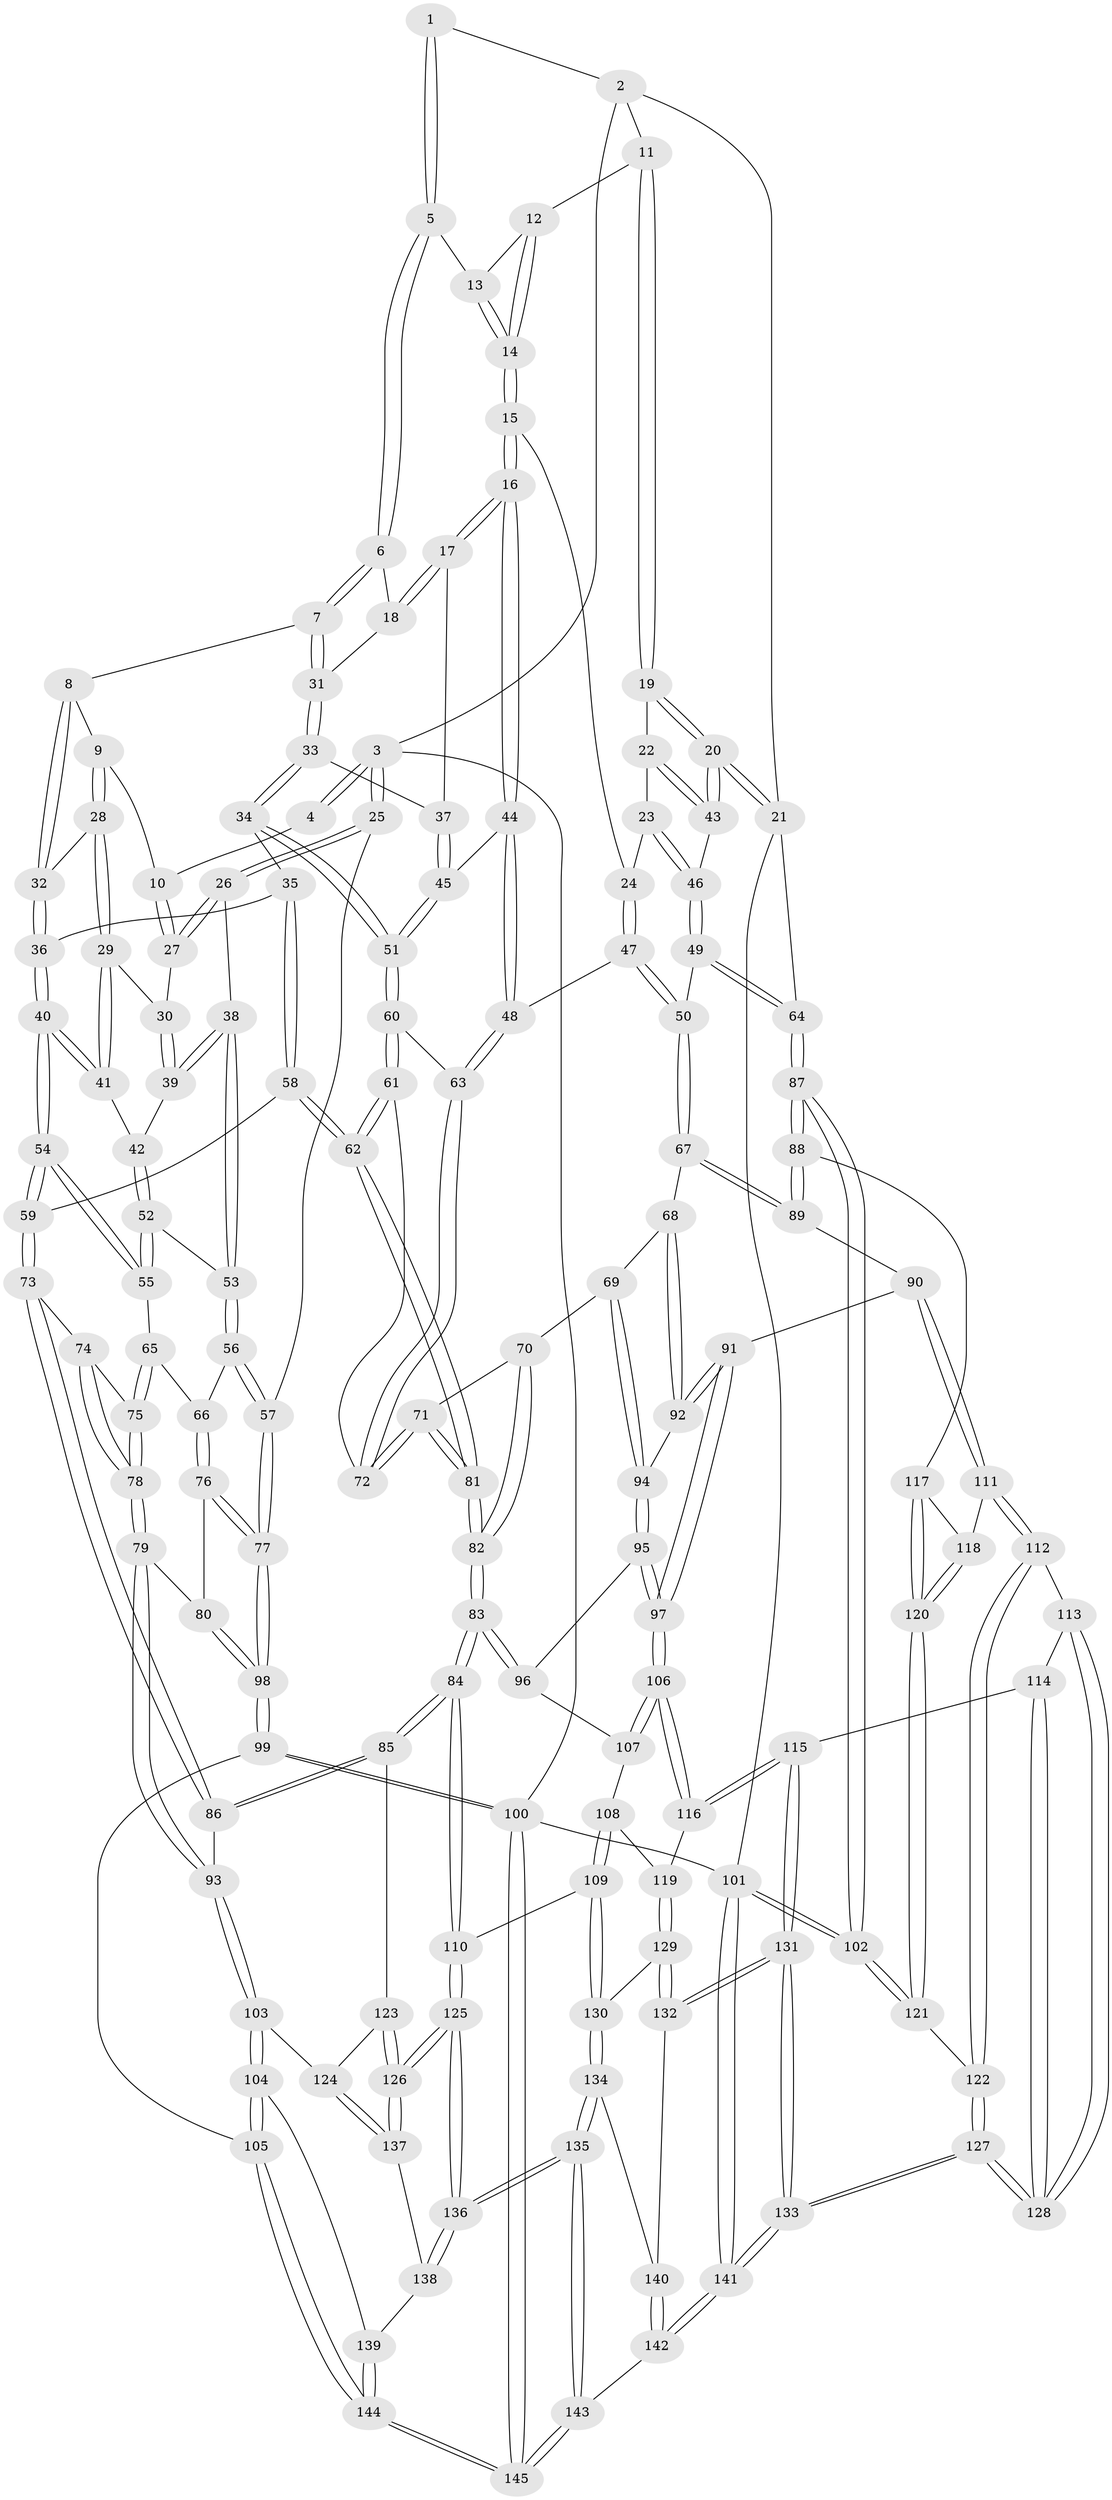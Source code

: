 // Generated by graph-tools (version 1.1) at 2025/27/03/15/25 16:27:56]
// undirected, 145 vertices, 359 edges
graph export_dot {
graph [start="1"]
  node [color=gray90,style=filled];
  1 [pos="+0.5016501906893059+0"];
  2 [pos="+0.804812719517079+0"];
  3 [pos="+0+0"];
  4 [pos="+0.3168671302545848+0"];
  5 [pos="+0.5205694832245845+0"];
  6 [pos="+0.5178787938232244+0"];
  7 [pos="+0.37199533436861176+0.1549825947940307"];
  8 [pos="+0.33644348413814346+0.14476746426844564"];
  9 [pos="+0.2529833111335165+0.0741055278488368"];
  10 [pos="+0.2529363041000721+0.07406277878361503"];
  11 [pos="+0.8392037655942639+0.026804648224488244"];
  12 [pos="+0.750892302818834+0.09441538851379626"];
  13 [pos="+0.5676107348590529+0"];
  14 [pos="+0.7086493532315528+0.15834749708249"];
  15 [pos="+0.7023411489544605+0.19021570988941586"];
  16 [pos="+0.650366961564302+0.22735701140462755"];
  17 [pos="+0.5444298503817648+0.1965999909105122"];
  18 [pos="+0.5273226389887141+0.08635242097391062"];
  19 [pos="+0.8601143966257916+0.054982149844812686"];
  20 [pos="+1+0.15656294967039788"];
  21 [pos="+1+0.15511993806086563"];
  22 [pos="+0.8707638625632741+0.20907289340591595"];
  23 [pos="+0.8565300465799969+0.22566268733029546"];
  24 [pos="+0.8321918844996052+0.23468776582351084"];
  25 [pos="+0+0.00011056325824993201"];
  26 [pos="+0+0.15354054294370206"];
  27 [pos="+0.2485651839206672+0.0786857821139485"];
  28 [pos="+0.306260472538075+0.22527498122822967"];
  29 [pos="+0.2530941994470403+0.22311590332302553"];
  30 [pos="+0.2303143943774557+0.16712880195333088"];
  31 [pos="+0.38696485256640245+0.17360680815801724"];
  32 [pos="+0.3163035063735597+0.227043177861254"];
  33 [pos="+0.43154061237662544+0.2490255803288696"];
  34 [pos="+0.42626326348584914+0.25573904686367066"];
  35 [pos="+0.3885686667528086+0.2764656307359152"];
  36 [pos="+0.3559281080927954+0.27370509899334466"];
  37 [pos="+0.5273262828161339+0.21308113133186382"];
  38 [pos="+0.06379230772735388+0.2379504528093819"];
  39 [pos="+0.11466820616033535+0.24919755332865223"];
  40 [pos="+0.26702777084164975+0.32200732069032273"];
  41 [pos="+0.23271157171513948+0.2914953674994825"];
  42 [pos="+0.17014333436356927+0.2891428826944037"];
  43 [pos="+1+0.21454336147760197"];
  44 [pos="+0.6723227705824153+0.32534563008148415"];
  45 [pos="+0.5428968366083314+0.34645279524451866"];
  46 [pos="+0.9192972980854384+0.3488457566602325"];
  47 [pos="+0.7577445779230767+0.38388448028979383"];
  48 [pos="+0.7102082738491339+0.3865817129283947"];
  49 [pos="+0.9232043844804292+0.4637133766075809"];
  50 [pos="+0.9115110892892806+0.4698414388812434"];
  51 [pos="+0.5026467629268095+0.42808750704744697"];
  52 [pos="+0.15843536377917944+0.3921452114006863"];
  53 [pos="+0.06694184374769599+0.3837803503000484"];
  54 [pos="+0.27675107161082574+0.44824055024552567"];
  55 [pos="+0.2039368391281035+0.43856676510714104"];
  56 [pos="+0.04726565319406888+0.4078435948766479"];
  57 [pos="+0+0.45936692186682276"];
  58 [pos="+0.3688398404274968+0.4763702506103696"];
  59 [pos="+0.31001157066106105+0.4769590060884852"];
  60 [pos="+0.5025931645475044+0.4285728547053198"];
  61 [pos="+0.4774506649102896+0.4693576623108715"];
  62 [pos="+0.443566723553937+0.5017802043165571"];
  63 [pos="+0.7004533890945015+0.3993649241389707"];
  64 [pos="+1+0.4504433746124832"];
  65 [pos="+0.13036745615744472+0.4911846303116733"];
  66 [pos="+0.09179916858588599+0.4898441368119759"];
  67 [pos="+0.9104016234064557+0.4723591817044244"];
  68 [pos="+0.7774720006046579+0.540416356802566"];
  69 [pos="+0.6842345285389689+0.5506427100468139"];
  70 [pos="+0.6841942899395433+0.5506020060343262"];
  71 [pos="+0.6834477547660166+0.5478788399052181"];
  72 [pos="+0.6760427936007285+0.5063471056772233"];
  73 [pos="+0.2826878266672465+0.5252603743366919"];
  74 [pos="+0.24274500985733766+0.5373647065699578"];
  75 [pos="+0.14670079260997862+0.5361257831427626"];
  76 [pos="+0.07733536848995268+0.5076469431483214"];
  77 [pos="+0+0.5466210647504336"];
  78 [pos="+0.14288162777482624+0.5938141946011263"];
  79 [pos="+0.1207150683993344+0.6427373462622946"];
  80 [pos="+0.07507946757673088+0.636886749250159"];
  81 [pos="+0.44557003472476575+0.5076016164091808"];
  82 [pos="+0.48231572411489954+0.6376053469980144"];
  83 [pos="+0.48166784458747813+0.6529419834850364"];
  84 [pos="+0.44276039110893173+0.7340090695149973"];
  85 [pos="+0.2870052859962368+0.7183277488935567"];
  86 [pos="+0.2500835016034832+0.6931134967141331"];
  87 [pos="+1+0.7534747932038639"];
  88 [pos="+1+0.7434054353628023"];
  89 [pos="+0.8943475800625192+0.6500002540199121"];
  90 [pos="+0.8623006376948839+0.6680694909117689"];
  91 [pos="+0.836937876717792+0.6681301271387502"];
  92 [pos="+0.7924497170109011+0.6170592483493715"];
  93 [pos="+0.19230658694801578+0.6954156938008638"];
  94 [pos="+0.6915166989164613+0.5794040461711453"];
  95 [pos="+0.6924223200654906+0.6591478520692958"];
  96 [pos="+0.5268951481359939+0.662750602073842"];
  97 [pos="+0.7217147676248576+0.7098713194118685"];
  98 [pos="+0+0.7137542817731042"];
  99 [pos="+0+0.8175508028819525"];
  100 [pos="+0+1"];
  101 [pos="+1+1"];
  102 [pos="+1+1"];
  103 [pos="+0.1250356895815154+0.8076002890549819"];
  104 [pos="+0.023269223487596358+0.8499144560057507"];
  105 [pos="+0+0.846596093771767"];
  106 [pos="+0.7090453106248767+0.7481000339622723"];
  107 [pos="+0.6252160135006072+0.7235112484022246"];
  108 [pos="+0.5897291621009617+0.7666008522228283"];
  109 [pos="+0.4578019660677408+0.7550104440039955"];
  110 [pos="+0.44671542108130785+0.7461715830247448"];
  111 [pos="+0.8548948105111729+0.7553356734270616"];
  112 [pos="+0.8041523244907682+0.8038548046055833"];
  113 [pos="+0.7992834317215267+0.8045635486372755"];
  114 [pos="+0.715795583127255+0.7884063578433831"];
  115 [pos="+0.7128578259652404+0.7869570132905374"];
  116 [pos="+0.7079956968136091+0.7820728488087892"];
  117 [pos="+1+0.7712799459005353"];
  118 [pos="+0.8735271629968554+0.7775418555570928"];
  119 [pos="+0.6787260307623894+0.7969572144871712"];
  120 [pos="+0.9030302968940743+0.8692715256981414"];
  121 [pos="+0.8985064260020991+0.8771662158990091"];
  122 [pos="+0.8973466851355971+0.8776344705585002"];
  123 [pos="+0.2707265529818672+0.7828875511215598"];
  124 [pos="+0.19555840904123772+0.8561797780461378"];
  125 [pos="+0.35063697815846523+0.9715588798504181"];
  126 [pos="+0.2940626948308445+0.9020327201339123"];
  127 [pos="+0.8125874863812803+0.9541607286661502"];
  128 [pos="+0.8049105300063769+0.9331122947817921"];
  129 [pos="+0.6346190821676223+0.841039259326312"];
  130 [pos="+0.5559764116680105+0.8711203646238096"];
  131 [pos="+0.7094172120808245+0.9628894403650654"];
  132 [pos="+0.689808287502998+0.9501257579460551"];
  133 [pos="+0.7704634384476585+1"];
  134 [pos="+0.5560243858480488+0.881950194356618"];
  135 [pos="+0.3559697468016416+1"];
  136 [pos="+0.35285743481532117+1"];
  137 [pos="+0.19852222664801294+0.863387799583134"];
  138 [pos="+0.18564511664742167+0.9000106342110307"];
  139 [pos="+0.14074415598567663+0.9501326186809471"];
  140 [pos="+0.5779658135010733+0.9220551002137534"];
  141 [pos="+0.7795116577539276+1"];
  142 [pos="+0.5424669534537935+1"];
  143 [pos="+0.3409420795158306+1"];
  144 [pos="+0.19829577766652282+1"];
  145 [pos="+0.2547667674477515+1"];
  1 -- 2;
  1 -- 5;
  1 -- 5;
  2 -- 3;
  2 -- 11;
  2 -- 21;
  3 -- 4;
  3 -- 4;
  3 -- 25;
  3 -- 25;
  3 -- 100;
  4 -- 10;
  5 -- 6;
  5 -- 6;
  5 -- 13;
  6 -- 7;
  6 -- 7;
  6 -- 18;
  7 -- 8;
  7 -- 31;
  7 -- 31;
  8 -- 9;
  8 -- 32;
  8 -- 32;
  9 -- 10;
  9 -- 28;
  9 -- 28;
  10 -- 27;
  10 -- 27;
  11 -- 12;
  11 -- 19;
  11 -- 19;
  12 -- 13;
  12 -- 14;
  12 -- 14;
  13 -- 14;
  13 -- 14;
  14 -- 15;
  14 -- 15;
  15 -- 16;
  15 -- 16;
  15 -- 24;
  16 -- 17;
  16 -- 17;
  16 -- 44;
  16 -- 44;
  17 -- 18;
  17 -- 18;
  17 -- 37;
  18 -- 31;
  19 -- 20;
  19 -- 20;
  19 -- 22;
  20 -- 21;
  20 -- 21;
  20 -- 43;
  20 -- 43;
  21 -- 64;
  21 -- 101;
  22 -- 23;
  22 -- 43;
  22 -- 43;
  23 -- 24;
  23 -- 46;
  23 -- 46;
  24 -- 47;
  24 -- 47;
  25 -- 26;
  25 -- 26;
  25 -- 57;
  26 -- 27;
  26 -- 27;
  26 -- 38;
  27 -- 30;
  28 -- 29;
  28 -- 29;
  28 -- 32;
  29 -- 30;
  29 -- 41;
  29 -- 41;
  30 -- 39;
  30 -- 39;
  31 -- 33;
  31 -- 33;
  32 -- 36;
  32 -- 36;
  33 -- 34;
  33 -- 34;
  33 -- 37;
  34 -- 35;
  34 -- 51;
  34 -- 51;
  35 -- 36;
  35 -- 58;
  35 -- 58;
  36 -- 40;
  36 -- 40;
  37 -- 45;
  37 -- 45;
  38 -- 39;
  38 -- 39;
  38 -- 53;
  38 -- 53;
  39 -- 42;
  40 -- 41;
  40 -- 41;
  40 -- 54;
  40 -- 54;
  41 -- 42;
  42 -- 52;
  42 -- 52;
  43 -- 46;
  44 -- 45;
  44 -- 48;
  44 -- 48;
  45 -- 51;
  45 -- 51;
  46 -- 49;
  46 -- 49;
  47 -- 48;
  47 -- 50;
  47 -- 50;
  48 -- 63;
  48 -- 63;
  49 -- 50;
  49 -- 64;
  49 -- 64;
  50 -- 67;
  50 -- 67;
  51 -- 60;
  51 -- 60;
  52 -- 53;
  52 -- 55;
  52 -- 55;
  53 -- 56;
  53 -- 56;
  54 -- 55;
  54 -- 55;
  54 -- 59;
  54 -- 59;
  55 -- 65;
  56 -- 57;
  56 -- 57;
  56 -- 66;
  57 -- 77;
  57 -- 77;
  58 -- 59;
  58 -- 62;
  58 -- 62;
  59 -- 73;
  59 -- 73;
  60 -- 61;
  60 -- 61;
  60 -- 63;
  61 -- 62;
  61 -- 62;
  61 -- 72;
  62 -- 81;
  62 -- 81;
  63 -- 72;
  63 -- 72;
  64 -- 87;
  64 -- 87;
  65 -- 66;
  65 -- 75;
  65 -- 75;
  66 -- 76;
  66 -- 76;
  67 -- 68;
  67 -- 89;
  67 -- 89;
  68 -- 69;
  68 -- 92;
  68 -- 92;
  69 -- 70;
  69 -- 94;
  69 -- 94;
  70 -- 71;
  70 -- 82;
  70 -- 82;
  71 -- 72;
  71 -- 72;
  71 -- 81;
  71 -- 81;
  73 -- 74;
  73 -- 86;
  73 -- 86;
  74 -- 75;
  74 -- 78;
  74 -- 78;
  75 -- 78;
  75 -- 78;
  76 -- 77;
  76 -- 77;
  76 -- 80;
  77 -- 98;
  77 -- 98;
  78 -- 79;
  78 -- 79;
  79 -- 80;
  79 -- 93;
  79 -- 93;
  80 -- 98;
  80 -- 98;
  81 -- 82;
  81 -- 82;
  82 -- 83;
  82 -- 83;
  83 -- 84;
  83 -- 84;
  83 -- 96;
  83 -- 96;
  84 -- 85;
  84 -- 85;
  84 -- 110;
  84 -- 110;
  85 -- 86;
  85 -- 86;
  85 -- 123;
  86 -- 93;
  87 -- 88;
  87 -- 88;
  87 -- 102;
  87 -- 102;
  88 -- 89;
  88 -- 89;
  88 -- 117;
  89 -- 90;
  90 -- 91;
  90 -- 111;
  90 -- 111;
  91 -- 92;
  91 -- 92;
  91 -- 97;
  91 -- 97;
  92 -- 94;
  93 -- 103;
  93 -- 103;
  94 -- 95;
  94 -- 95;
  95 -- 96;
  95 -- 97;
  95 -- 97;
  96 -- 107;
  97 -- 106;
  97 -- 106;
  98 -- 99;
  98 -- 99;
  99 -- 100;
  99 -- 100;
  99 -- 105;
  100 -- 145;
  100 -- 145;
  100 -- 101;
  101 -- 102;
  101 -- 102;
  101 -- 141;
  101 -- 141;
  102 -- 121;
  102 -- 121;
  103 -- 104;
  103 -- 104;
  103 -- 124;
  104 -- 105;
  104 -- 105;
  104 -- 139;
  105 -- 144;
  105 -- 144;
  106 -- 107;
  106 -- 107;
  106 -- 116;
  106 -- 116;
  107 -- 108;
  108 -- 109;
  108 -- 109;
  108 -- 119;
  109 -- 110;
  109 -- 130;
  109 -- 130;
  110 -- 125;
  110 -- 125;
  111 -- 112;
  111 -- 112;
  111 -- 118;
  112 -- 113;
  112 -- 122;
  112 -- 122;
  113 -- 114;
  113 -- 128;
  113 -- 128;
  114 -- 115;
  114 -- 128;
  114 -- 128;
  115 -- 116;
  115 -- 116;
  115 -- 131;
  115 -- 131;
  116 -- 119;
  117 -- 118;
  117 -- 120;
  117 -- 120;
  118 -- 120;
  118 -- 120;
  119 -- 129;
  119 -- 129;
  120 -- 121;
  120 -- 121;
  121 -- 122;
  122 -- 127;
  122 -- 127;
  123 -- 124;
  123 -- 126;
  123 -- 126;
  124 -- 137;
  124 -- 137;
  125 -- 126;
  125 -- 126;
  125 -- 136;
  125 -- 136;
  126 -- 137;
  126 -- 137;
  127 -- 128;
  127 -- 128;
  127 -- 133;
  127 -- 133;
  129 -- 130;
  129 -- 132;
  129 -- 132;
  130 -- 134;
  130 -- 134;
  131 -- 132;
  131 -- 132;
  131 -- 133;
  131 -- 133;
  132 -- 140;
  133 -- 141;
  133 -- 141;
  134 -- 135;
  134 -- 135;
  134 -- 140;
  135 -- 136;
  135 -- 136;
  135 -- 143;
  135 -- 143;
  136 -- 138;
  136 -- 138;
  137 -- 138;
  138 -- 139;
  139 -- 144;
  139 -- 144;
  140 -- 142;
  140 -- 142;
  141 -- 142;
  141 -- 142;
  142 -- 143;
  143 -- 145;
  143 -- 145;
  144 -- 145;
  144 -- 145;
}

